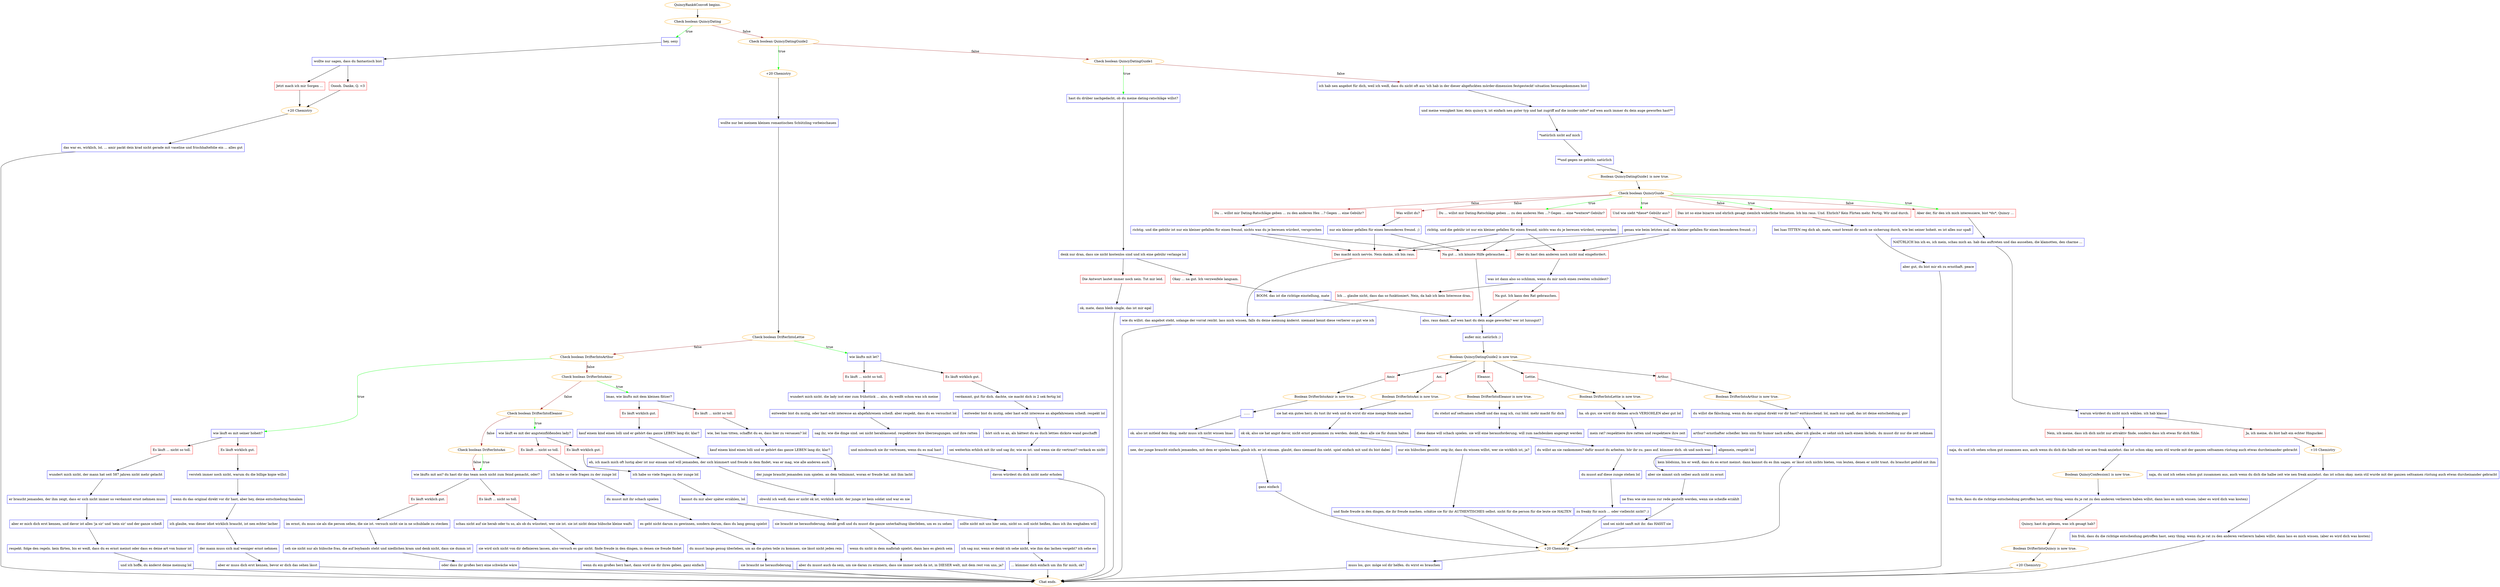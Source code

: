 digraph {
	"QuincyRank4Convo6 begins." [color=orange];
		"QuincyRank4Convo6 begins." -> j2461985337;
	j2461985337 [label="Check boolean QuincyDating",color=orange];
		j2461985337 -> j1834872826 [label=true,color=green];
		j2461985337 -> j83112899 [label=false,color=brown];
	j1834872826 [label="hey, sexy",shape=box,color=blue];
		j1834872826 -> j2693881526;
	j83112899 [label="Check boolean QuincyDatingGuide2",color=orange];
		j83112899 -> j148166476 [label=true,color=green];
		j83112899 -> j2852325112 [label=false,color=brown];
	j2693881526 [label="wollte nur sagen, dass du fantastisch bist",shape=box,color=blue];
		j2693881526 -> j3692046244;
		j2693881526 -> j2533948428;
	j148166476 [label="+20 Chemistry",color=orange];
		j148166476 -> j1218317246;
	j2852325112 [label="Check boolean QuincyDatingGuide1",color=orange];
		j2852325112 -> j533211918 [label=true,color=green];
		j2852325112 -> j1338631173 [label=false,color=brown];
	j3692046244 [label="Jetzt mach ich mir Sorgen ...",shape=box,color=red];
		j3692046244 -> j3814897479;
	j2533948428 [label="Ooooh. Danke, Q. <3",shape=box,color=red];
		j2533948428 -> j3814897479;
	j1218317246 [label="wollte nur bei meinem kleinen romantischen Schützling vorbeischauen",shape=box,color=blue];
		j1218317246 -> j2157594670;
	j533211918 [label="hast du drüber nachgedacht, ob du meine dating-ratschläge willst?",shape=box,color=blue];
		j533211918 -> j3938086840;
	j1338631173 [label="ich hab nen angebot für dich, weil ich weiß, dass du nicht oft aus 'ich hab in der dieser abgefuckten mörder-dimension festgesteckt'-situation herausgekommen bist",shape=box,color=blue];
		j1338631173 -> j3300900090;
	j3814897479 [label="+20 Chemistry",color=orange];
		j3814897479 -> j394337406;
	j2157594670 [label="Check boolean DrifterIntoLettie",color=orange];
		j2157594670 -> j4003517458 [label=true,color=green];
		j2157594670 -> j1529798852 [label=false,color=brown];
	j3938086840 [label="denk nur dran, dass sie nicht kostenlos sind und ich eine gebühr verlange lol",shape=box,color=blue];
		j3938086840 -> j1720422198;
		j3938086840 -> j2736405177;
	j3300900090 [label="und meine wenigkeit hier, dein quincy-k, ist einfach nen guter typ und hat zugriff auf die insider-infos* auf wen auch immer du dein auge geworfen hast**",shape=box,color=blue];
		j3300900090 -> j2117101859;
	j394337406 [label="das war es, wirklich, lol. ... amir packt dein krad nicht gerade mit vaseline und frischhaltefolie ein ... alles gut",shape=box,color=blue];
		j394337406 -> "Chat ends.";
	j4003517458 [label="wie läufts mit let?",shape=box,color=blue];
		j4003517458 -> j2545044936;
		j4003517458 -> j2512338761;
	j1529798852 [label="Check boolean DrifterIntoArthur",color=orange];
		j1529798852 -> j348339510 [label=true,color=green];
		j1529798852 -> j3612310957 [label=false,color=brown];
	j1720422198 [label="Die Antwort lautet immer noch nein. Tut mir leid.",shape=box,color=red];
		j1720422198 -> j894912587;
	j2736405177 [label="Okay ... na gut. Ich verzweifele langsam.",shape=box,color=red];
		j2736405177 -> j1911242990;
	j2117101859 [label="*natürlich nicht auf mich",shape=box,color=blue];
		j2117101859 -> j3121037037;
	"Chat ends." [color=orange];
	j2545044936 [label="Es läuft wirklich gut.",shape=box,color=red];
		j2545044936 -> j2936475906;
	j2512338761 [label="Es läuft ... nicht so toll.",shape=box,color=red];
		j2512338761 -> j2154174601;
	j348339510 [label="wie läuft es mit seiner hoheit?",shape=box,color=blue];
		j348339510 -> j621939575;
		j348339510 -> j267744516;
	j3612310957 [label="Check boolean DrifterIntoAmir",color=orange];
		j3612310957 -> j2809187196 [label=true,color=green];
		j3612310957 -> j4033191202 [label=false,color=brown];
	j894912587 [label="ok, mate, dann bleib single, das ist mir egal",shape=box,color=blue];
		j894912587 -> "Chat ends.";
	j1911242990 [label="BOOM. das ist die richtige einstellung, mate",shape=box,color=blue];
		j1911242990 -> j700547778;
	j3121037037 [label="**und gegen ne gebühr, natürlich",shape=box,color=blue];
		j3121037037 -> j2373070583;
	j2936475906 [label="verdammt, gut für dich. dachte, sie macht dich in 2 sek fertig lol",shape=box,color=blue];
		j2936475906 -> j3688393296;
	j2154174601 [label="wundert mich nicht. die lady isst eier zum frühstück ... also, du weißt schon was ich meine",shape=box,color=blue];
		j2154174601 -> j357682648;
	j621939575 [label="Es läuft wirklich gut.",shape=box,color=red];
		j621939575 -> j1892537777;
	j267744516 [label="Es läuft ... nicht so toll.",shape=box,color=red];
		j267744516 -> j751727211;
	j2809187196 [label="lmao, wie läufts mit dem kleinen flitzer?",shape=box,color=blue];
		j2809187196 -> j760017063;
		j2809187196 -> j2066906899;
	j4033191202 [label="Check boolean DrifterIntoEleanor",color=orange];
		j4033191202 -> j77385205 [label=true,color=green];
		j4033191202 -> j3028424512 [label=false,color=brown];
	j700547778 [label="also, raus damit, auf wen hast du dein auge geworfen? wer ist luxusgut?",shape=box,color=blue];
		j700547778 -> j904731202;
	j2373070583 [label="Boolean QuincyDatingGuide1 is now true.",color=orange];
		j2373070583 -> j2505432108;
	j3688393296 [label="entweder bist du mutig, oder hast echt interesse an abgefahrenem scheiß. respekt lol",shape=box,color=blue];
		j3688393296 -> j39067018;
	j357682648 [label="entweder bist du mutig, oder hast echt interesse an abgefahrenem scheiß. aber respekt, dass du es versuchst lol",shape=box,color=blue];
		j357682648 -> j792490463;
	j1892537777 [label="versteh immer noch nicht, warum du die billige kopie willst",shape=box,color=blue];
		j1892537777 -> j1570522540;
	j751727211 [label="wundert mich nicht, der mann hat seit 587 jahren nicht mehr gelacht",shape=box,color=blue];
		j751727211 -> j521623743;
	j760017063 [label="Es läuft wirklich gut.",shape=box,color=red];
		j760017063 -> j2004078551;
	j2066906899 [label="Es läuft ... nicht so toll.",shape=box,color=red];
		j2066906899 -> j1506139251;
	j77385205 [label="wie läuft es mit der angsteinflößenden lady?",shape=box,color=blue];
		j77385205 -> j2897196140;
		j77385205 -> j4050460312;
	j3028424512 [label="Check boolean DrifterIntoAoi",color=orange];
		j3028424512 -> j1139207261 [label=true,color=green];
		j3028424512 -> j1139207261 [label=false,color=brown];
	j904731202 [label="außer mir, natürlich ;)",shape=box,color=blue];
		j904731202 -> j2759397375;
	j2505432108 [label="Check boolean QuincyGuide",color=orange];
		j2505432108 -> j104015036 [label=true,color=green];
		j2505432108 -> j969050700 [label=true,color=green];
		j2505432108 -> j2930051236 [label=true,color=green];
		j2505432108 -> j346452597 [label=true,color=green];
		j2505432108 -> j4290589530 [label=false,color=brown];
		j2505432108 -> j1505424767 [label=false,color=brown];
		j2505432108 -> j2930051236 [label=false,color=brown];
		j2505432108 -> j346452597 [label=false,color=brown];
	j39067018 [label="hört sich so an, als hättest du es duch letties dickste wand geschafft",shape=box,color=blue];
		j39067018 -> j3024008591;
	j792490463 [label="sag ihr, wie die dinge sind. sei nicht herablassend. respektiere ihre überzeugungen. und ihre ratten",shape=box,color=blue];
		j792490463 -> j3874065654;
	j1570522540 [label="wenn du das original direkt vor dir hast, aber hey, deine entschiedung famalam",shape=box,color=blue];
		j1570522540 -> j2165285515;
	j521623743 [label="er braucht jemanden, der ihm zeigt, dass er sich nicht immer so verdammt ernst nehmen muss",shape=box,color=blue];
		j521623743 -> j1439109074;
	j2004078551 [label="kauf einem kind einen lolli und er gehört das ganze LEBEN lang dir, klar?",shape=box,color=blue];
		j2004078551 -> j1306332935;
	j1506139251 [label="wie, bei luas titten, schaffst du es, dass hier zu versauen? lol",shape=box,color=blue];
		j1506139251 -> j1314712131;
	j2897196140 [label="Es läuft wirklich gut.",shape=box,color=red];
		j2897196140 -> j1724438866;
	j4050460312 [label="Es läuft ... nicht so toll.",shape=box,color=red];
		j4050460312 -> j2446366583;
	j1139207261 [label="wie läufts mit aoi? du hast dir das team noch nicht zum feind gemacht, oder?",shape=box,color=blue];
		j1139207261 -> j2305654232;
		j1139207261 -> j4153091949;
	j2759397375 [label="Boolean QuincyDatingGuide2 is now true.",color=orange];
		j2759397375 -> j301692798;
		j2759397375 -> j3589611726;
		j2759397375 -> j997138360;
		j2759397375 -> j1702882802;
		j2759397375 -> j4100523686;
	j104015036 [label="Du ... willst mir Dating-Ratschläge geben ... zu den anderen Hex ...? Gegen ... eine *weitere* Gebühr?",shape=box,color=red];
		j104015036 -> j1272573219;
	j969050700 [label="Und wie sieht *diese* Gebühr aus?",shape=box,color=red];
		j969050700 -> j3986016083;
	j2930051236 [label="Das ist so eine bizarre und ehrlich gesagt ziemlich widerliche Situation. Ich bin raus. Und. Ehrlich? Kein Flirten mehr. Fertig. Wir sind durch.",shape=box,color=red];
		j2930051236 -> j287529554;
	j346452597 [label="Aber der, für den ich mich interessiere, bist *du*, Quincy ...",shape=box,color=red];
		j346452597 -> j884938318;
	j4290589530 [label="Was willst du?",shape=box,color=red];
		j4290589530 -> j620264950;
	j1505424767 [label="Du ... willst mir Dating-Ratschläge geben ... zu den anderen Hex ...? Gegen ... eine Gebühr?",shape=box,color=red];
		j1505424767 -> j1756418865;
	j3024008591 [label="sei weiterhin erhlich mit ihr und sag ihr, wie es ist. und wenn sie dir vertraut? verkack es nicht",shape=box,color=blue];
		j3024008591 -> j4016623964;
	j3874065654 [label="und missbrauch nie ihr vertrauen, wenn du es mal hast",shape=box,color=blue];
		j3874065654 -> j4016623964;
	j2165285515 [label="ich glaube, was dieser idiot wirklich braucht, ist nen echter lacher",shape=box,color=blue];
		j2165285515 -> j2567471427;
	j1439109074 [label="aber er mich dich erst kennen, und davor ist alles 'ja sir' und 'nein sir' und der ganze scheiß",shape=box,color=blue];
		j1439109074 -> j2178757462;
	j1306332935 [label="eh, ich mach mich oft lustig aber ist nur einsam und will jemanden, der sich kümmert und freude in dem findet, was er mag, wie alle anderen auch",shape=box,color=blue];
		j1306332935 -> j3464186223;
	j1314712131 [label="kauf einem kind einen lolli und er gehört das ganze LEBEN lang dir, klar?",shape=box,color=blue];
		j1314712131 -> j399485688;
	j1724438866 [label="ich habe so viele fragen zu der zunge lol",shape=box,color=blue];
		j1724438866 -> j3276083288;
	j2446366583 [label="ich habe so viele fragen zu der zunge lol",shape=box,color=blue];
		j2446366583 -> j627142176;
	j2305654232 [label="Es läuft wirklich gut.",shape=box,color=red];
		j2305654232 -> j3126032597;
	j4153091949 [label="Es läuft ... nicht so toll.",shape=box,color=red];
		j4153091949 -> j2846964802;
	j301692798 [label="Lettie.",shape=box,color=red];
		j301692798 -> j3766576035;
	j3589611726 [label="Arthur.",shape=box,color=red];
		j3589611726 -> j535858839;
	j997138360 [label="Amir.",shape=box,color=red];
		j997138360 -> j2364121271;
	j1702882802 [label="Eleanor.",shape=box,color=red];
		j1702882802 -> j2063866149;
	j4100523686 [label="Aoi.",shape=box,color=red];
		j4100523686 -> j3922202533;
	j1272573219 [label="richtig. und die gebühr ist nur ein kleiner gefallen für einen freund, nichts was du je bereuen würdest, versprochen",shape=box,color=blue];
		j1272573219 -> j3586515131;
		j1272573219 -> j383562793;
		j1272573219 -> j2673886208;
	j3986016083 [label="genau wie beim letzten mal. ein kleiner gefallen für einen besonderen freund. ;)",shape=box,color=blue];
		j3986016083 -> j3586515131;
		j3986016083 -> j383562793;
		j3986016083 -> j2673886208;
	j287529554 [label="bei luas TITTEN reg dich ab, mate, sonst brennt dir noch ne sicherung durch, wie bei seiner hoheit. es ist alles nur spaß",shape=box,color=blue];
		j287529554 -> j227305199;
	j884938318 [label="NATÜRLICH bin ich es, ich mein, schau mich an. hab das auftreten und das aussehen, die klamotten, den charme ...",shape=box,color=blue];
		j884938318 -> j1583209346;
	j620264950 [label="nur ein kleiner gefallen für einen besonderen freund. ;)",shape=box,color=blue];
		j620264950 -> j383562793;
		j620264950 -> j2673886208;
	j1756418865 [label="richtig. und die gebühr ist nur ein kleiner gefallen für einen freund, nichts was du je bereuen würdest, versprochen",shape=box,color=blue];
		j1756418865 -> j383562793;
		j1756418865 -> j2673886208;
	j4016623964 [label="davon würdest du dich nicht mehr erholen",shape=box,color=blue];
		j4016623964 -> "Chat ends.";
	j2567471427 [label="der mann muss sich mal weniger ernst nehmen",shape=box,color=blue];
		j2567471427 -> j1136725902;
	j2178757462 [label="respekt. folge den regeln. kein flirten, bis er weiß, dass du es ernst meinst oder dass es deine art von humor ist",shape=box,color=blue];
		j2178757462 -> j421106899;
	j3464186223 [label="obwohl ich weiß, dass er nicht ok ist, wirklich nicht. der junge ist kein soldat und war es nie",shape=box,color=blue];
		j3464186223 -> j3966115750;
	j399485688 [label="der junge braucht jemanden zum spielen. an dem teilnimmt, woran er freude hat. mit ihm lacht",shape=box,color=blue];
		j399485688 -> j3464186223;
	j3276083288 [label="kannst du mir aber später erzählen, lol",shape=box,color=blue];
		j3276083288 -> j4030349626;
	j627142176 [label="du musst mit ihr schach spielen",shape=box,color=blue];
		j627142176 -> j1603441618;
	j3126032597 [label="im ernst, du muss sie als die person sehen, die sie ist. versuch nicht sie in ne schublade zu stecken",shape=box,color=blue];
		j3126032597 -> j3434315892;
	j2846964802 [label="schau nicht auf sie herab oder tu so, als ob du wüsstest, wer sie ist. sie ist nicht deine hübsche kleine waifu",shape=box,color=blue];
		j2846964802 -> j4222057593;
	j3766576035 [label="Boolean DrifterIntoLettie is now true.",color=orange];
		j3766576035 -> j1410004114;
	j535858839 [label="Boolean DrifterIntoArthur is now true.",color=orange];
		j535858839 -> j3204803135;
	j2364121271 [label="Boolean DrifterIntoAmir is now true.",color=orange];
		j2364121271 -> j4124830630;
	j2063866149 [label="Boolean DrifterIntoEleanor is now true.",color=orange];
		j2063866149 -> j1137210266;
	j3922202533 [label="Boolean DrifterIntoAoi is now true.",color=orange];
		j3922202533 -> j423244137;
	j3586515131 [label="Aber du hast den anderen noch nicht mal eingefordert.",shape=box,color=red];
		j3586515131 -> j2541758551;
	j383562793 [label="Das macht mich nervös. Nein danke, ich bin raus.",shape=box,color=red];
		j383562793 -> j1377036276;
	j2673886208 [label="Na gut ... ich könnte Hilfe gebrauchen ...",shape=box,color=red];
		j2673886208 -> j700547778;
	j227305199 [label="aber gut, du bist mir eh zu ernsthaft. peace",shape=box,color=blue];
		j227305199 -> "Chat ends.";
	j1583209346 [label="warum würdest du nicht mich wählen. ich hab klasse",shape=box,color=blue];
		j1583209346 -> j3721824557;
		j1583209346 -> j885618562;
	j1136725902 [label="aber er muss dich erst kennen, bevor er dich das sehen lässt",shape=box,color=blue];
		j1136725902 -> "Chat ends.";
	j421106899 [label="und ich hoffe, du änderst deine meinung lol",shape=box,color=blue];
		j421106899 -> "Chat ends.";
	j3966115750 [label="sollte nicht mit uns hier sein, nicht so. soll nicht heißen, dass ich ihn weghaben will",shape=box,color=blue];
		j3966115750 -> j1095613508;
	j4030349626 [label="sie braucht ne herausfoderung. denkt groß und du musst die ganze unterhaltung überleben, um es zu sehen",shape=box,color=blue];
		j4030349626 -> j4046740700;
	j1603441618 [label="es geht nicht darum zu gewinnen, sondern darum, dass du lang genug spielst",shape=box,color=blue];
		j1603441618 -> j3844810796;
	j3434315892 [label="seh sie nicht nur als hübsche frau, die auf boybands steht und niedlichen kram und denk nicht, dass sie dumm ist",shape=box,color=blue];
		j3434315892 -> j4280602854;
	j4222057593 [label="sie wird sich nicht von dir definieren lassen, also versuch es gar nicht. finde freude in den dingen, in denen sie freude findet",shape=box,color=blue];
		j4222057593 -> j3929984698;
	j1410004114 [label="ha. oh guv, sie wird dir deinen arsch VERSOHLEN aber gut lol",shape=box,color=blue];
		j1410004114 -> j3006934719;
	j3204803135 [label="du willst die fälschung, wenn du das original direkt vor dir hast? enttäuschend. lol, mach nur spaß, das ist deine entscheidung, guv",shape=box,color=blue];
		j3204803135 -> j3924138455;
	j4124830630 [label="......",shape=box,color=blue];
		j4124830630 -> j89867854;
	j1137210266 [label="du stehst auf seltsamen scheiß und das mag ich, cuz lolol. mehr macht für dich",shape=box,color=blue];
		j1137210266 -> j1623961246;
	j423244137 [label="sie hat ein gutes herz. du tust ihr weh und du wirst dir eine menge feinde machen",shape=box,color=blue];
		j423244137 -> j3739531436;
	j2541758551 [label="was ist dann also so schlimm, wenn du mir noch einen zweiten schuldest?",shape=box,color=blue];
		j2541758551 -> j476337795;
		j2541758551 -> j3250033354;
	j1377036276 [label="wie du willst. das angebot steht, solange der vorrat reicht. lass mich wissen, falls du deine meinung änderst. niemand kennt diese verlierer so gut wie ich",shape=box,color=blue];
		j1377036276 -> "Chat ends.";
	j3721824557 [label="Nein, ich meine, dass ich dich nicht nur attraktiv finde, sondern dass ich etwas für dich fühle.",shape=box,color=red];
		j3721824557 -> j1092107768;
	j885618562 [label="Ja, ich meine, du bist halt ein echter Hingucker.",shape=box,color=red];
		j885618562 -> j3939195636;
	j1095613508 [label="ich sag nur, wenn er denkt ich sehe nicht, wie ihm das lachen vergeht? ich sehe es",shape=box,color=blue];
		j1095613508 -> j3199169708;
	j4046740700 [label="wenn du nicht in dem maßstab spielst, dann lass es gleich sein",shape=box,color=blue];
		j4046740700 -> j1599733177;
	j3844810796 [label="du musst lange genug überleben, um an die guten teile zu kommen. sie lässt nicht jeden rein",shape=box,color=blue];
		j3844810796 -> j3098486407;
	j4280602854 [label="oder dass ihr großes herz eine schwäche wäre",shape=box,color=blue];
		j4280602854 -> "Chat ends.";
	j3929984698 [label="wenn du ein großes herz hast, dann wird sie dir ihres geben. ganz einfach",shape=box,color=blue];
		j3929984698 -> "Chat ends.";
	j3006934719 [label="mein rat? respektiere ihre ratten und respektiere ihre zeit",shape=box,color=blue];
		j3006934719 -> j3379232669;
	j3924138455 [label="arthur? ernsthafter scheißer. kein sinn für humor nach außen, aber ich glaube, er sehnt sich nach einem lächeln. du musst dir nur die zeit nehmen",shape=box,color=blue];
		j3924138455 -> j1375372677;
	j89867854 [label="ok. also ist mitleid dein ding. mehr muss ich nicht wissen lmao",shape=box,color=blue];
		j89867854 -> j3546583829;
	j1623961246 [label="diese dame will schach spielen. sie will eine herausforderung. will zum nachdenken angeregt werden",shape=box,color=blue];
		j1623961246 -> j960883177;
	j3739531436 [label="ok ok, also sie hat angst davor, nicht ernst genommen zu werden. denkt, dass alle sie für dumm halten",shape=box,color=blue];
		j3739531436 -> j763596483;
	j476337795 [label="Ich ... glaube nicht, dass das so funktioniert. Nein, da hab ich kein Interesse dran.",shape=box,color=red];
		j476337795 -> j1377036276;
	j3250033354 [label="Na gut. Ich kann den Rat gebrauchen.",shape=box,color=red];
		j3250033354 -> j700547778;
	j1092107768 [label="naja, du und ich sehen schon gut zusammen aus, auch wenn du dich die halbe zeit wie nen freak anziehst. das ist schon okay. mein stil wurde mit der ganzen seltsamen rüstung auch etwas durcheinander gebracht",shape=box,color=blue];
		j1092107768 -> j656420062;
	j3939195636 [label="+10 Chemistry",color=orange];
		j3939195636 -> j3342165261;
	j3199169708 [label="... kümmer dich einfach um ihn für mich, ok?",shape=box,color=blue];
		j3199169708 -> "Chat ends.";
	j1599733177 [label="aber du musst auch da sein, um sie daran zu erinnern, dass sie immer noch da ist, in DIESER welt, mit dem rest von uns, ja?",shape=box,color=blue];
		j1599733177 -> "Chat ends.";
	j3098486407 [label="sie braucht ne herausfoderung",shape=box,color=blue];
		j3098486407 -> "Chat ends.";
	j3379232669 [label="allgemein, respekt lol",shape=box,color=blue];
		j3379232669 -> j2313401408;
	j1375372677 [label="kein blödsinn, bis er weiß, dass du es ernst meinst. dann kannst du es ihm sagen. er lässt sich nichts bieten, von leuten, denen er nicht traut. du brauchst geduld mit ihm",shape=box,color=blue];
		j1375372677 -> j357418886;
	j3546583829 [label="nee, der junge braucht einfach jemanden, mit dem er spielen kann, glaub ich. er ist einsam. glaubt, dass niemand ihn sieht. spiel einfach mit und du bist dabei",shape=box,color=blue];
		j3546583829 -> j4034043225;
	j960883177 [label="du willst an sie rankommen? dafür musst du arbeiten. hör ihr zu. pass auf. kümmer dich. oh und noch was",shape=box,color=blue];
		j960883177 -> j2934282217;
	j763596483 [label="nur ein hübsches gesicht. zeig ihr, dass du wissen willst, wer sie wirklich ist, ja?",shape=box,color=blue];
		j763596483 -> j2272911812;
	j656420062 [label="Boolean QuincyConfession1 is now true.",color=orange];
		j656420062 -> j3750524000;
	j3342165261 [label="naja, du und ich sehen schon gut zusammen aus, auch wenn du dich die halbe zeit wie nen freak anziehst. das ist schon okay. mein stil wurde mit der ganzen seltsamen rüstung auch etwas durcheinander gebracht",shape=box,color=blue];
		j3342165261 -> j1080396601;
	j2313401408 [label="aber sie nimmt sich selber auch nicht zu ernst",shape=box,color=blue];
		j2313401408 -> j2158576099;
	j357418886 [label="+20 Chemistry",color=orange];
		j357418886 -> j3513019271;
	j4034043225 [label="ganz einfach",shape=box,color=blue];
		j4034043225 -> j357418886;
	j2934282217 [label="du musst auf diese zunge stehen lol",shape=box,color=blue];
		j2934282217 -> j2341632814;
	j2272911812 [label="und finde freude in den dingen, die ihr freude machen. schätze sie für ihr AUTHENTISCHES selbst. nicht für die person für die leute sie HALTEN",shape=box,color=blue];
		j2272911812 -> j357418886;
	j3750524000 [label="bin froh, dass du die richtige entscheidung getroffen hast, sexy thing. wenn du je rat zu den anderen verlierern haben willst, dann lass es mich wissen. (aber es wird dich was kosten)",shape=box,color=blue];
		j3750524000 -> j236186376;
	j1080396601 [label="bin froh, dass du die richtige entscheidung getroffen hast, sexy thing. wenn du je rat zu den anderen verlierern haben willst, dann lass es mich wissen. (aber es wird dich was kosten)",shape=box,color=blue];
		j1080396601 -> "Chat ends.";
	j2158576099 [label="ne frau wie sie muss zur rede gestellt werden, wenn sie scheiße erzählt",shape=box,color=blue];
		j2158576099 -> j553667608;
	j3513019271 [label="muss los, guv. möge sol dir helfen. du wirst es brauchen",shape=box,color=blue];
		j3513019271 -> "Chat ends.";
	j2341632814 [label="zu freaky für mich ... oder vielleicht nicht? ;)",shape=box,color=blue];
		j2341632814 -> j357418886;
	j236186376 [label="Quincy, hast du gelesen, was ich gesagt hab?",shape=box,color=red];
		j236186376 -> j359041193;
	j553667608 [label="und sei nicht sanft mit ihr. das HASST sie",shape=box,color=blue];
		j553667608 -> j357418886;
	j359041193 [label="Boolean DrifterIntoQuincy is now true.",color=orange];
		j359041193 -> j367054140;
	j367054140 [label="+20 Chemistry",color=orange];
		j367054140 -> "Chat ends.";
}
